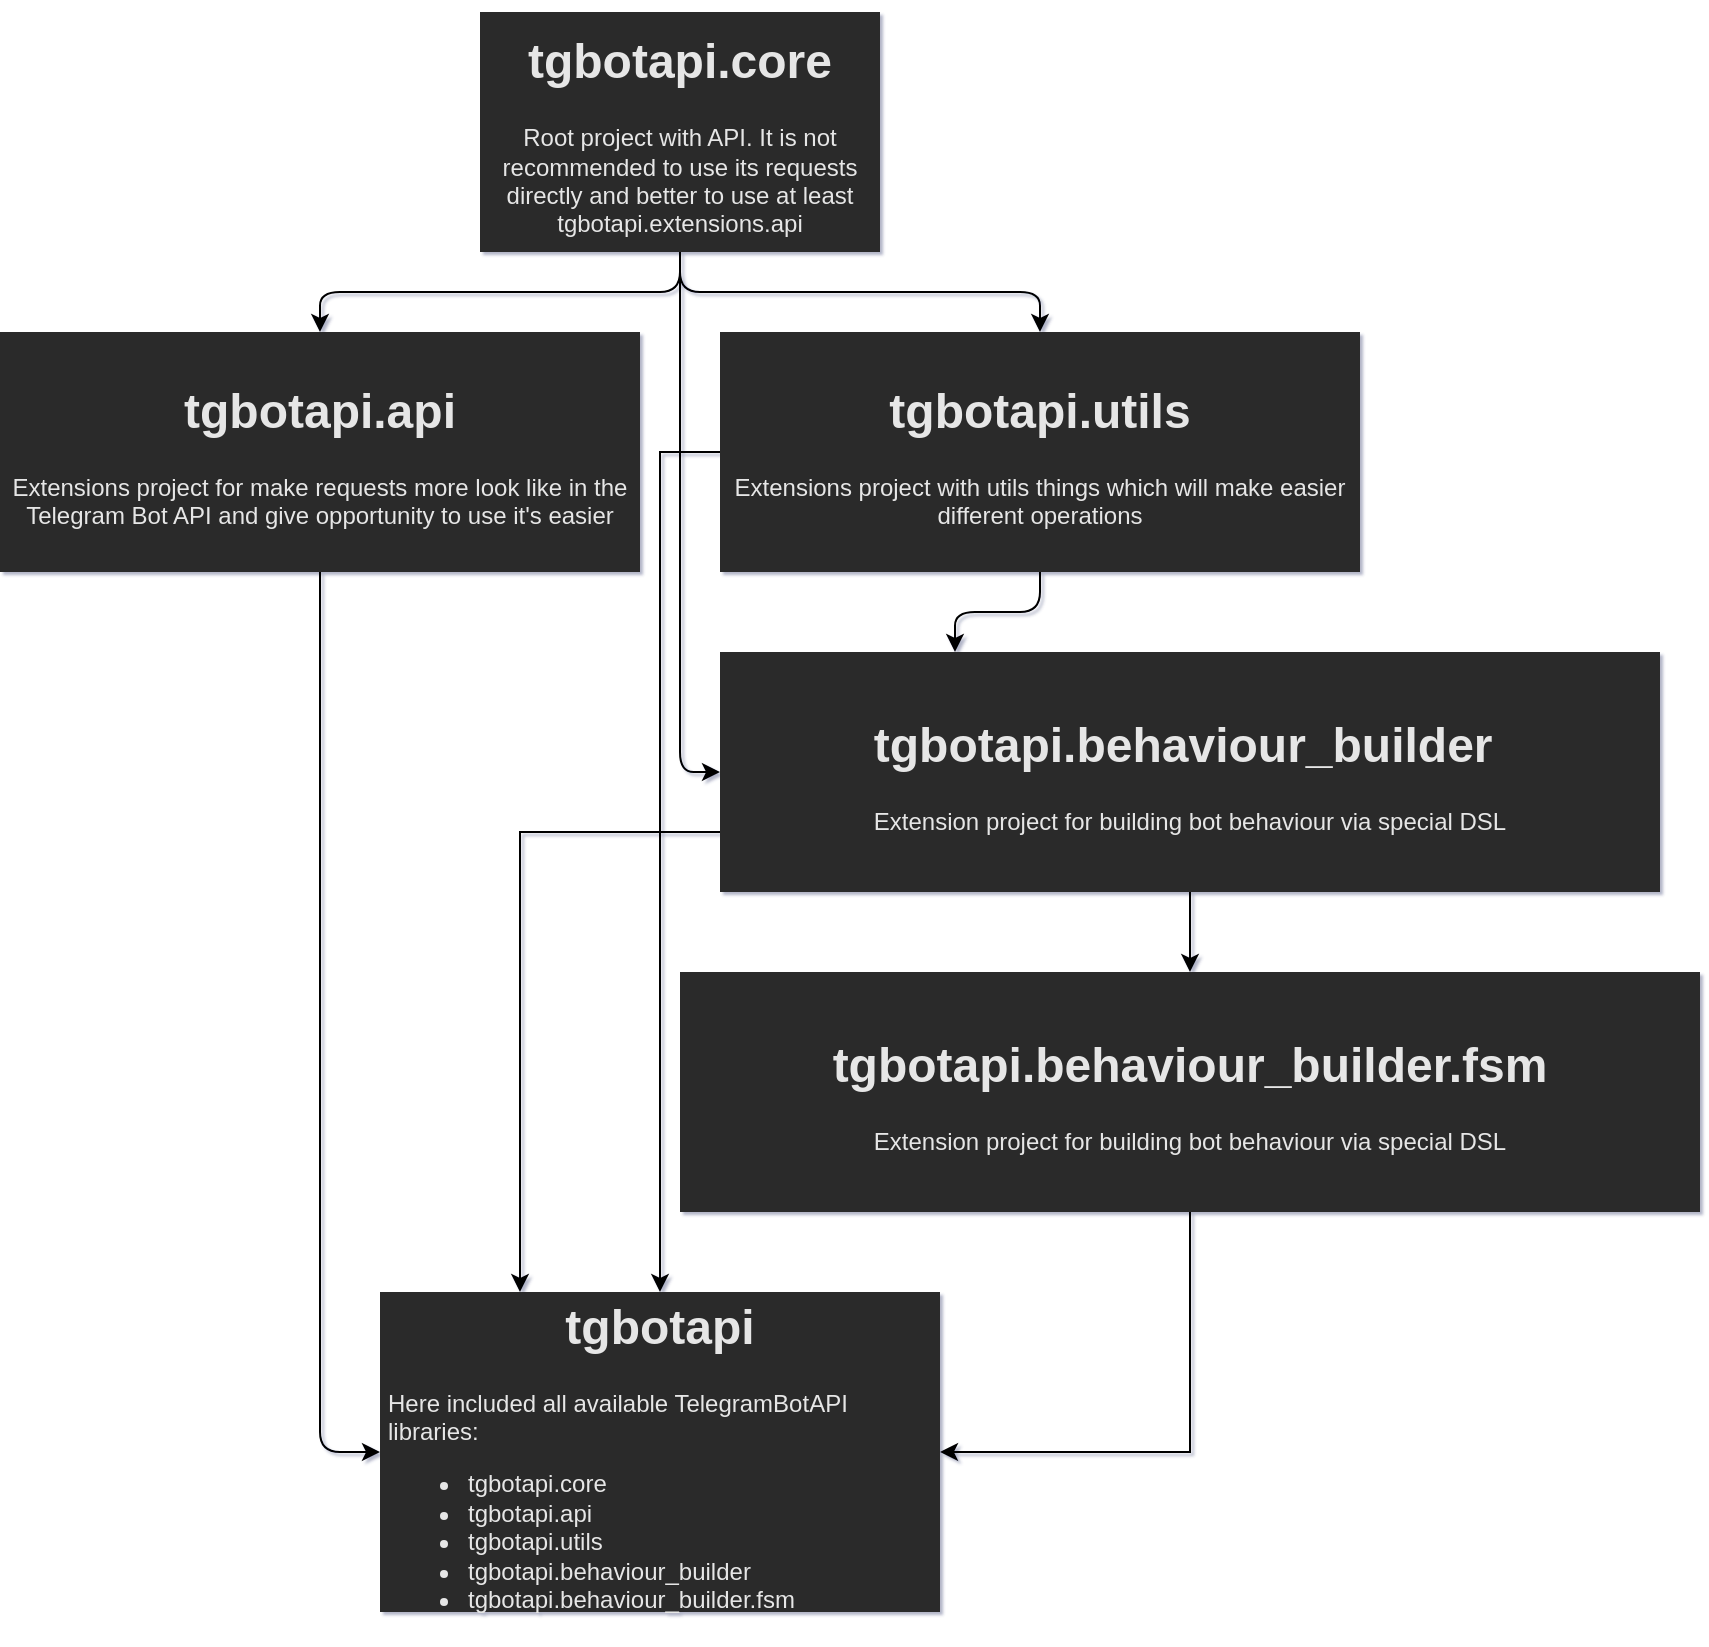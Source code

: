 <mxfile version="14.7.4" type="embed"><diagram id="52__hkWDA9-3YNXNIhpc" name="Framework structure"><mxGraphModel dx="1022" dy="756" grid="1" gridSize="10" guides="1" tooltips="1" connect="1" arrows="1" fold="1" page="1" pageScale="1" pageWidth="850" pageHeight="1100" math="0" shadow="1"><root><mxCell id="0"/><mxCell id="1" parent="0"/><mxCell id="56" style="edgeStyle=orthogonalEdgeStyle;orthogonalLoop=1;jettySize=auto;html=1;entryX=0;entryY=0.5;entryDx=0;entryDy=0;" parent="1" source="47" target="55" edge="1"><mxGeometry relative="1" as="geometry"/></mxCell><mxCell id="47" value="&lt;h1&gt;&lt;span style=&quot;text-align: left&quot;&gt;&lt;span style=&quot;line-height: 28.8px&quot;&gt;&lt;b style=&quot;font-size: 24px&quot;&gt;tgbotapi.api&lt;/b&gt;&lt;/span&gt;&lt;/span&gt;&lt;/h1&gt;&lt;p&gt;&lt;span style=&quot;text-align: left&quot;&gt;Extensions project for make requests more look like in the Telegram Bot API and give opportunity to use it's easier&lt;/span&gt;&lt;/p&gt;" style="text;html=1;align=center;verticalAlign=middle;shadow=0;glass=0;spacing=5;whiteSpace=wrap;fillColor=#2a2a2a;fontColor=#E6E6E6;" parent="1" vertex="1"><mxGeometry y="200" width="320" height="120" as="geometry"/></mxCell><mxCell id="50" style="edgeStyle=orthogonalEdgeStyle;orthogonalLoop=1;jettySize=auto;html=1;entryX=0.5;entryY=0;entryDx=0;entryDy=0;" parent="1" source="48" target="47" edge="1"><mxGeometry relative="1" as="geometry"/></mxCell><mxCell id="51" style="edgeStyle=orthogonalEdgeStyle;orthogonalLoop=1;jettySize=auto;html=1;entryX=0.5;entryY=0;entryDx=0;entryDy=0;" parent="1" source="48" target="49" edge="1"><mxGeometry relative="1" as="geometry"/></mxCell><mxCell id="54" style="edgeStyle=orthogonalEdgeStyle;orthogonalLoop=1;jettySize=auto;html=1;entryX=0;entryY=0.5;entryDx=0;entryDy=0;" parent="1" source="48" target="52" edge="1"><mxGeometry relative="1" as="geometry"/></mxCell><mxCell id="48" value="&lt;p style=&quot;line-height: 140%&quot;&gt;&lt;/p&gt;&lt;h1&gt;&lt;span style=&quot;font-size: 24px&quot;&gt;&lt;b&gt;tgbotapi.core&lt;/b&gt;&lt;/span&gt;&lt;/h1&gt;&lt;p&gt;&lt;span style=&quot;font-size: 12px ; font-weight: normal&quot;&gt;Root project with API. It is not recommended to use its requests directly and better to use at least tgbotapi.extensions.api&lt;/span&gt;&lt;/p&gt;&lt;p&gt;&lt;/p&gt;" style="text;html=1;align=center;verticalAlign=middle;shadow=0;glass=0;spacing=5;whiteSpace=wrap;fillColor=#2a2a2a;fontColor=#E6E6E6;" parent="1" vertex="1"><mxGeometry x="240" y="40" width="200" height="120" as="geometry"/></mxCell><mxCell id="53" style="edgeStyle=orthogonalEdgeStyle;orthogonalLoop=1;jettySize=auto;html=1;entryX=0.25;entryY=0;entryDx=0;entryDy=0;" parent="1" source="49" target="52" edge="1"><mxGeometry relative="1" as="geometry"/></mxCell><mxCell id="0RoW5gwY-VOkkhbN-aKC-60" style="edgeStyle=orthogonalEdgeStyle;rounded=0;orthogonalLoop=1;jettySize=auto;html=1;exitX=0;exitY=0.5;exitDx=0;exitDy=0;entryX=0.5;entryY=0;entryDx=0;entryDy=0;" parent="1" source="49" target="55" edge="1"><mxGeometry relative="1" as="geometry"><Array as="points"><mxPoint x="330" y="260"/></Array></mxGeometry></mxCell><mxCell id="49" value="&lt;h1&gt;&lt;span style=&quot;text-align: left&quot;&gt;&lt;span style=&quot;line-height: 28.8px&quot;&gt;&lt;b style=&quot;font-size: 24px&quot;&gt;tgbotapi.utils&lt;/b&gt;&lt;/span&gt;&lt;/span&gt;&lt;/h1&gt;&lt;p&gt;Extensions project with utils things which will make easier different operations&lt;br&gt;&lt;/p&gt;" style="text;html=1;align=center;verticalAlign=middle;shadow=0;glass=0;spacing=5;whiteSpace=wrap;fillColor=#2a2a2a;fontColor=#E6E6E6;" parent="1" vertex="1"><mxGeometry x="360" y="200" width="320" height="120" as="geometry"/></mxCell><mxCell id="0RoW5gwY-VOkkhbN-aKC-59" style="edgeStyle=orthogonalEdgeStyle;rounded=0;orthogonalLoop=1;jettySize=auto;html=1;exitX=0.5;exitY=1;exitDx=0;exitDy=0;" parent="1" source="52" target="0RoW5gwY-VOkkhbN-aKC-58" edge="1"><mxGeometry relative="1" as="geometry"/></mxCell><mxCell id="0RoW5gwY-VOkkhbN-aKC-62" style="edgeStyle=orthogonalEdgeStyle;rounded=0;orthogonalLoop=1;jettySize=auto;html=1;exitX=0;exitY=0.75;exitDx=0;exitDy=0;entryX=0.25;entryY=0;entryDx=0;entryDy=0;" parent="1" source="52" target="55" edge="1"><mxGeometry relative="1" as="geometry"/></mxCell><mxCell id="52" value="&lt;h1 style=&quot;text-align: left&quot;&gt;&lt;span style=&quot;font-size: 24px&quot;&gt;&lt;b&gt;tgbotapi.behaviour_builder&lt;/b&gt;&lt;/span&gt;&lt;/h1&gt;&lt;p&gt;&lt;span style=&quot;font-size: 12px ; font-weight: 400&quot;&gt;Extension project for building bot behaviour via special DSL&lt;/span&gt;&lt;/p&gt;" style="text;html=1;align=center;verticalAlign=middle;shadow=0;glass=0;spacing=5;whiteSpace=wrap;fillColor=#2a2a2a;fontColor=#E6E6E6;" parent="1" vertex="1"><mxGeometry x="360" y="360" width="470" height="120" as="geometry"/></mxCell><mxCell id="55" value="&lt;p style=&quot;line-height: 140%&quot;&gt;&lt;/p&gt;&lt;h1&gt;&lt;span style=&quot;font-size: 24px&quot;&gt;&lt;b&gt;tgbotapi&lt;/b&gt;&lt;/span&gt;&lt;/h1&gt;&lt;p style=&quot;text-align: left&quot;&gt;Here included all available TelegramBotAPI libraries:&lt;/p&gt;&lt;p&gt;&lt;/p&gt;&lt;ul&gt;&lt;li style=&quot;text-align: left&quot;&gt;tgbotapi.core&lt;/li&gt;&lt;li style=&quot;text-align: left&quot;&gt;tgbotapi.api&lt;/li&gt;&lt;li style=&quot;text-align: left&quot;&gt;tgbotapi.utils&lt;/li&gt;&lt;li style=&quot;text-align: left&quot;&gt;tgbotapi.behaviour_builder&lt;/li&gt;&lt;li style=&quot;text-align: left&quot;&gt;tgbotapi.behaviour_builder.fsm&lt;/li&gt;&lt;/ul&gt;&lt;p&gt;&lt;/p&gt;&lt;p&gt;&lt;/p&gt;" style="text;html=1;align=center;verticalAlign=middle;shadow=0;glass=0;spacing=5;whiteSpace=wrap;fillColor=#2a2a2a;fontColor=#E6E6E6;" parent="1" vertex="1"><mxGeometry x="190" y="680" width="280" height="160" as="geometry"/></mxCell><mxCell id="0RoW5gwY-VOkkhbN-aKC-61" style="edgeStyle=orthogonalEdgeStyle;rounded=0;orthogonalLoop=1;jettySize=auto;html=1;exitX=0.5;exitY=1;exitDx=0;exitDy=0;entryX=1;entryY=0.5;entryDx=0;entryDy=0;" parent="1" source="0RoW5gwY-VOkkhbN-aKC-58" target="55" edge="1"><mxGeometry relative="1" as="geometry"/></mxCell><mxCell id="0RoW5gwY-VOkkhbN-aKC-58" value="&lt;h1 style=&quot;text-align: left&quot;&gt;&lt;span style=&quot;font-size: 24px&quot;&gt;&lt;b&gt;tgbotapi.behaviour_builder.fsm&lt;/b&gt;&lt;/span&gt;&lt;/h1&gt;&lt;p&gt;&lt;span style=&quot;font-size: 12px ; font-weight: 400&quot;&gt;Extension project for building bot behaviour via special DSL&lt;/span&gt;&lt;/p&gt;" style="text;html=1;align=center;verticalAlign=middle;shadow=0;glass=0;spacing=5;whiteSpace=wrap;fillColor=#2a2a2a;fontColor=#E6E6E6;" parent="1" vertex="1"><mxGeometry x="340" y="520" width="510" height="120" as="geometry"/></mxCell></root></mxGraphModel></diagram></mxfile>